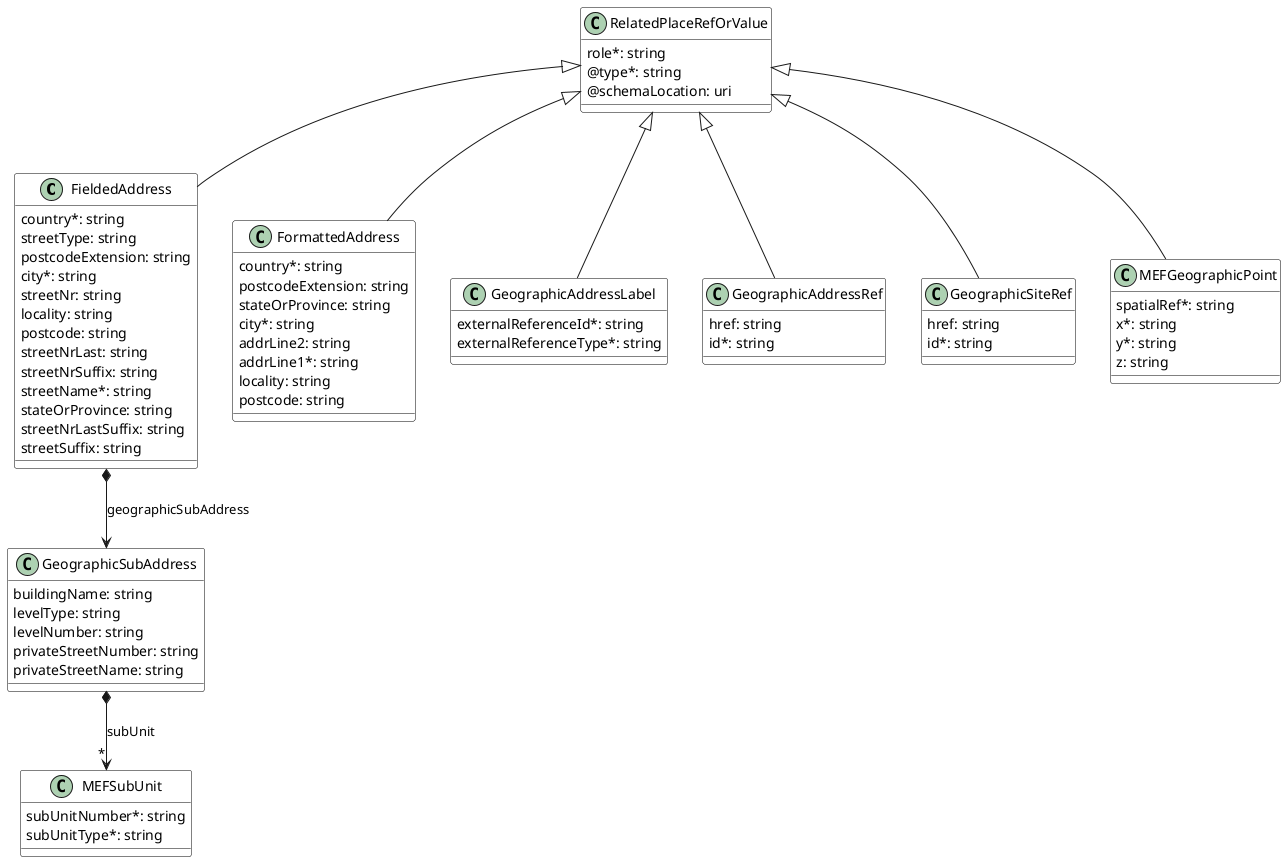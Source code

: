 @startuml
skinparam {
    ClassBackgroundColor White
    ClassBorderColor Black
}


class FieldedAddress {

    country*: string
    streetType: string
    postcodeExtension: string
    city*: string
    streetNr: string
    locality: string
    postcode: string
    streetNrLast: string
    streetNrSuffix: string
    streetName*: string
    stateOrProvince: string
    streetNrLastSuffix: string
    streetSuffix: string
}
RelatedPlaceRefOrValue <|-- FieldedAddress

FieldedAddress *--> GeographicSubAddress : geographicSubAddress


class FormattedAddress {

    country*: string
    postcodeExtension: string
    stateOrProvince: string
    city*: string
    addrLine2: string
    addrLine1*: string
    locality: string
    postcode: string
}
RelatedPlaceRefOrValue <|-- FormattedAddress



class GeographicAddressLabel {

    externalReferenceId*: string
    externalReferenceType*: string
}
RelatedPlaceRefOrValue <|-- GeographicAddressLabel



class GeographicAddressRef {

    href: string
    id*: string
}
RelatedPlaceRefOrValue <|-- GeographicAddressRef



class GeographicSiteRef {

    href: string
    id*: string
}
RelatedPlaceRefOrValue <|-- GeographicSiteRef



class GeographicSubAddress {

    buildingName: string
    levelType: string
    levelNumber: string
    privateStreetNumber: string
    privateStreetName: string
}

GeographicSubAddress *-->"*" MEFSubUnit : subUnit


class MEFGeographicPoint {

    spatialRef*: string
    x*: string
    y*: string
    z: string
}
RelatedPlaceRefOrValue <|-- MEFGeographicPoint



class MEFSubUnit {

    subUnitNumber*: string
    subUnitType*: string
}



class RelatedPlaceRefOrValue {

    role*: string
    @type*: string
    @schemaLocation: uri
}


@enduml

